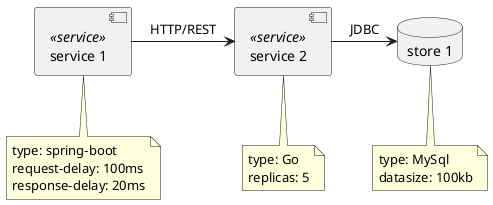 @startuml

database "store 1"
note bottom of "store 1" {
    type: MySql
    datasize: 100kb
}

component "service 1" <<service>>
note bottom of "service 1" {
    type: spring-boot
    request-delay: 100ms
    response-delay: 20ms
}

component "service 2" <<service>>
note bottom of "service 2" {
    type: Go
    replicas: 5
}

[service 1] -> [service 2]: HTTP/REST

[service 2] -> [store 1]: JDBC

@enduml
